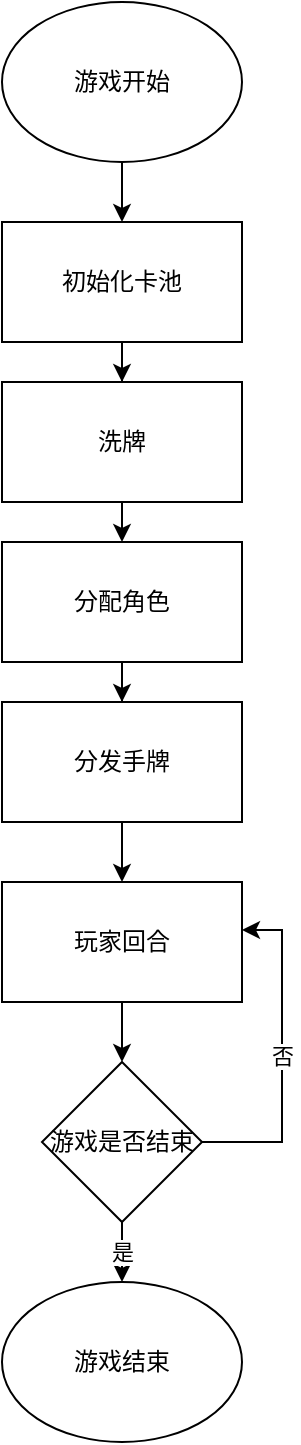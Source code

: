 <mxfile version="20.7.3" type="github" pages="2">
  <diagram id="C5RBs43oDa-KdzZeNtuy" name="游戏主流程">
    <mxGraphModel dx="1465" dy="836" grid="1" gridSize="10" guides="1" tooltips="1" connect="1" arrows="1" fold="1" page="1" pageScale="1" pageWidth="827" pageHeight="1169" math="0" shadow="0">
      <root>
        <mxCell id="WIyWlLk6GJQsqaUBKTNV-0" />
        <mxCell id="WIyWlLk6GJQsqaUBKTNV-1" parent="WIyWlLk6GJQsqaUBKTNV-0" />
        <mxCell id="pP1erUTDtoCJ0BBh0rQx-1" value="" style="edgeStyle=orthogonalEdgeStyle;rounded=0;orthogonalLoop=1;jettySize=auto;html=1;" edge="1" parent="WIyWlLk6GJQsqaUBKTNV-1" source="_uNkih6J6qpBRCYkUTNe-0" target="pP1erUTDtoCJ0BBh0rQx-0">
          <mxGeometry relative="1" as="geometry" />
        </mxCell>
        <mxCell id="_uNkih6J6qpBRCYkUTNe-0" value="游戏开始" style="ellipse;whiteSpace=wrap;html=1;" parent="WIyWlLk6GJQsqaUBKTNV-1" vertex="1">
          <mxGeometry x="220" y="20" width="120" height="80" as="geometry" />
        </mxCell>
        <mxCell id="_uNkih6J6qpBRCYkUTNe-1" value="游戏结束" style="ellipse;whiteSpace=wrap;html=1;" parent="WIyWlLk6GJQsqaUBKTNV-1" vertex="1">
          <mxGeometry x="220" y="660" width="120" height="80" as="geometry" />
        </mxCell>
        <mxCell id="_uNkih6J6qpBRCYkUTNe-5" value="" style="edgeStyle=orthogonalEdgeStyle;rounded=0;orthogonalLoop=1;jettySize=auto;html=1;" parent="WIyWlLk6GJQsqaUBKTNV-1" source="_uNkih6J6qpBRCYkUTNe-2" target="_uNkih6J6qpBRCYkUTNe-4" edge="1">
          <mxGeometry relative="1" as="geometry" />
        </mxCell>
        <mxCell id="_uNkih6J6qpBRCYkUTNe-2" value="分配角色" style="whiteSpace=wrap;html=1;" parent="WIyWlLk6GJQsqaUBKTNV-1" vertex="1">
          <mxGeometry x="220" y="290" width="120" height="60" as="geometry" />
        </mxCell>
        <mxCell id="_uNkih6J6qpBRCYkUTNe-15" value="" style="edgeStyle=orthogonalEdgeStyle;rounded=0;orthogonalLoop=1;jettySize=auto;html=1;" parent="WIyWlLk6GJQsqaUBKTNV-1" source="_uNkih6J6qpBRCYkUTNe-4" target="_uNkih6J6qpBRCYkUTNe-11" edge="1">
          <mxGeometry relative="1" as="geometry" />
        </mxCell>
        <mxCell id="_uNkih6J6qpBRCYkUTNe-4" value="分发手牌" style="whiteSpace=wrap;html=1;" parent="WIyWlLk6GJQsqaUBKTNV-1" vertex="1">
          <mxGeometry x="220" y="370" width="120" height="60" as="geometry" />
        </mxCell>
        <mxCell id="_uNkih6J6qpBRCYkUTNe-16" value="" style="edgeStyle=orthogonalEdgeStyle;rounded=0;orthogonalLoop=1;jettySize=auto;html=1;" parent="WIyWlLk6GJQsqaUBKTNV-1" source="_uNkih6J6qpBRCYkUTNe-11" target="_uNkih6J6qpBRCYkUTNe-14" edge="1">
          <mxGeometry relative="1" as="geometry" />
        </mxCell>
        <mxCell id="_uNkih6J6qpBRCYkUTNe-11" value="玩家回合" style="whiteSpace=wrap;html=1;" parent="WIyWlLk6GJQsqaUBKTNV-1" vertex="1">
          <mxGeometry x="220" y="460" width="120" height="60" as="geometry" />
        </mxCell>
        <mxCell id="_uNkih6J6qpBRCYkUTNe-17" value="是" style="edgeStyle=orthogonalEdgeStyle;rounded=0;orthogonalLoop=1;jettySize=auto;html=1;" parent="WIyWlLk6GJQsqaUBKTNV-1" source="_uNkih6J6qpBRCYkUTNe-14" target="_uNkih6J6qpBRCYkUTNe-1" edge="1">
          <mxGeometry relative="1" as="geometry" />
        </mxCell>
        <mxCell id="_uNkih6J6qpBRCYkUTNe-18" value="否" style="edgeStyle=orthogonalEdgeStyle;rounded=0;orthogonalLoop=1;jettySize=auto;html=1;entryX=1;entryY=0.4;entryDx=0;entryDy=0;entryPerimeter=0;" parent="WIyWlLk6GJQsqaUBKTNV-1" source="_uNkih6J6qpBRCYkUTNe-14" target="_uNkih6J6qpBRCYkUTNe-11" edge="1">
          <mxGeometry relative="1" as="geometry">
            <Array as="points">
              <mxPoint x="360" y="590" />
              <mxPoint x="360" y="484" />
            </Array>
          </mxGeometry>
        </mxCell>
        <mxCell id="_uNkih6J6qpBRCYkUTNe-14" value="游戏是否结束" style="rhombus;whiteSpace=wrap;html=1;" parent="WIyWlLk6GJQsqaUBKTNV-1" vertex="1">
          <mxGeometry x="240" y="550" width="80" height="80" as="geometry" />
        </mxCell>
        <mxCell id="pP1erUTDtoCJ0BBh0rQx-4" value="" style="edgeStyle=orthogonalEdgeStyle;rounded=0;orthogonalLoop=1;jettySize=auto;html=1;" edge="1" parent="WIyWlLk6GJQsqaUBKTNV-1" source="pP1erUTDtoCJ0BBh0rQx-0" target="pP1erUTDtoCJ0BBh0rQx-3">
          <mxGeometry relative="1" as="geometry" />
        </mxCell>
        <mxCell id="pP1erUTDtoCJ0BBh0rQx-0" value="初始化卡池" style="rounded=0;whiteSpace=wrap;html=1;" vertex="1" parent="WIyWlLk6GJQsqaUBKTNV-1">
          <mxGeometry x="220" y="130" width="120" height="60" as="geometry" />
        </mxCell>
        <mxCell id="pP1erUTDtoCJ0BBh0rQx-7" style="edgeStyle=orthogonalEdgeStyle;rounded=0;orthogonalLoop=1;jettySize=auto;html=1;exitX=0.5;exitY=1;exitDx=0;exitDy=0;entryX=0.5;entryY=0;entryDx=0;entryDy=0;" edge="1" parent="WIyWlLk6GJQsqaUBKTNV-1" source="pP1erUTDtoCJ0BBh0rQx-3" target="_uNkih6J6qpBRCYkUTNe-2">
          <mxGeometry relative="1" as="geometry" />
        </mxCell>
        <mxCell id="pP1erUTDtoCJ0BBh0rQx-3" value="洗牌" style="rounded=0;whiteSpace=wrap;html=1;" vertex="1" parent="WIyWlLk6GJQsqaUBKTNV-1">
          <mxGeometry x="220" y="210" width="120" height="60" as="geometry" />
        </mxCell>
      </root>
    </mxGraphModel>
  </diagram>
  <diagram id="iTS5BKlcep-i6s88RPVp" name="回合状态切换">
    <mxGraphModel dx="1465" dy="836" grid="1" gridSize="10" guides="1" tooltips="1" connect="1" arrows="1" fold="1" page="1" pageScale="1" pageWidth="827" pageHeight="1169" math="0" shadow="0">
      <root>
        <mxCell id="0" />
        <mxCell id="1" parent="0" />
        <mxCell id="sKds9e4WLcV43oVWEoqj-6" value="" style="edgeStyle=orthogonalEdgeStyle;rounded=0;orthogonalLoop=1;jettySize=auto;html=1;entryX=0.5;entryY=0;entryDx=0;entryDy=0;" edge="1" parent="1" source="sKds9e4WLcV43oVWEoqj-1" target="sKds9e4WLcV43oVWEoqj-14">
          <mxGeometry relative="1" as="geometry">
            <mxPoint x="240" y="150" as="targetPoint" />
          </mxGeometry>
        </mxCell>
        <mxCell id="sKds9e4WLcV43oVWEoqj-1" value="" style="ellipse;fillColor=strokeColor;" vertex="1" parent="1">
          <mxGeometry x="225" y="110" width="30" height="30" as="geometry" />
        </mxCell>
        <mxCell id="sKds9e4WLcV43oVWEoqj-2" value="" style="ellipse;html=1;shape=endState;fillColor=strokeColor;" vertex="1" parent="1">
          <mxGeometry x="225" y="640" width="30" height="30" as="geometry" />
        </mxCell>
        <mxCell id="sKds9e4WLcV43oVWEoqj-8" value="" style="edgeStyle=orthogonalEdgeStyle;rounded=0;orthogonalLoop=1;jettySize=auto;html=1;" edge="1" parent="1" target="sKds9e4WLcV43oVWEoqj-7">
          <mxGeometry relative="1" as="geometry">
            <mxPoint x="240" y="280" as="sourcePoint" />
          </mxGeometry>
        </mxCell>
        <mxCell id="sKds9e4WLcV43oVWEoqj-10" value="" style="edgeStyle=orthogonalEdgeStyle;rounded=0;orthogonalLoop=1;jettySize=auto;html=1;" edge="1" parent="1" source="sKds9e4WLcV43oVWEoqj-7" target="sKds9e4WLcV43oVWEoqj-9">
          <mxGeometry relative="1" as="geometry" />
        </mxCell>
        <mxCell id="sKds9e4WLcV43oVWEoqj-19" style="edgeStyle=orthogonalEdgeStyle;rounded=0;orthogonalLoop=1;jettySize=auto;html=1;entryX=1;entryY=0.5;entryDx=0;entryDy=0;exitX=0.992;exitY=0.631;exitDx=0;exitDy=0;exitPerimeter=0;" edge="1" parent="1" source="sKds9e4WLcV43oVWEoqj-7" target="sKds9e4WLcV43oVWEoqj-12">
          <mxGeometry relative="1" as="geometry">
            <mxPoint x="320" y="360" as="sourcePoint" />
            <Array as="points">
              <mxPoint x="420" y="358" />
              <mxPoint x="420" y="510" />
            </Array>
          </mxGeometry>
        </mxCell>
        <mxCell id="sKds9e4WLcV43oVWEoqj-20" value="判定阶段失败，跳过出牌阶段" style="edgeLabel;html=1;align=center;verticalAlign=middle;resizable=0;points=[];" vertex="1" connectable="0" parent="sKds9e4WLcV43oVWEoqj-19">
          <mxGeometry x="-0.15" y="1" relative="1" as="geometry">
            <mxPoint x="-1" y="26" as="offset" />
          </mxGeometry>
        </mxCell>
        <mxCell id="sKds9e4WLcV43oVWEoqj-7" value="摸牌阶段" style="whiteSpace=wrap;html=1;verticalAlign=top;fillColor=rgb(255, 255, 255);rounded=1;arcSize=10;dashed=0;" vertex="1" parent="1">
          <mxGeometry x="180" y="320" width="120" height="60" as="geometry" />
        </mxCell>
        <mxCell id="sKds9e4WLcV43oVWEoqj-13" value="" style="edgeStyle=orthogonalEdgeStyle;rounded=0;orthogonalLoop=1;jettySize=auto;html=1;" edge="1" parent="1" source="sKds9e4WLcV43oVWEoqj-9" target="sKds9e4WLcV43oVWEoqj-12">
          <mxGeometry relative="1" as="geometry" />
        </mxCell>
        <mxCell id="sKds9e4WLcV43oVWEoqj-9" value="出牌阶段" style="whiteSpace=wrap;html=1;verticalAlign=top;fillColor=rgb(255, 255, 255);rounded=1;arcSize=10;dashed=0;" vertex="1" parent="1">
          <mxGeometry x="180" y="400" width="120" height="60" as="geometry" />
        </mxCell>
        <mxCell id="sKds9e4WLcV43oVWEoqj-11" value="判定阶段" style="whiteSpace=wrap;html=1;verticalAlign=top;fillColor=rgb(255, 255, 255);rounded=1;arcSize=10;dashed=0;" vertex="1" parent="1">
          <mxGeometry x="180" y="240" width="120" height="60" as="geometry" />
        </mxCell>
        <mxCell id="sKds9e4WLcV43oVWEoqj-17" style="edgeStyle=orthogonalEdgeStyle;rounded=0;orthogonalLoop=1;jettySize=auto;html=1;entryX=0.5;entryY=0;entryDx=0;entryDy=0;" edge="1" parent="1" source="sKds9e4WLcV43oVWEoqj-12" target="sKds9e4WLcV43oVWEoqj-16">
          <mxGeometry relative="1" as="geometry" />
        </mxCell>
        <mxCell id="sKds9e4WLcV43oVWEoqj-12" value="弃牌阶段" style="whiteSpace=wrap;html=1;verticalAlign=top;fillColor=rgb(255, 255, 255);rounded=1;arcSize=10;dashed=0;" vertex="1" parent="1">
          <mxGeometry x="180" y="480" width="120" height="60" as="geometry" />
        </mxCell>
        <mxCell id="sKds9e4WLcV43oVWEoqj-15" style="edgeStyle=orthogonalEdgeStyle;rounded=0;orthogonalLoop=1;jettySize=auto;html=1;exitX=0.5;exitY=1;exitDx=0;exitDy=0;entryX=0.5;entryY=0;entryDx=0;entryDy=0;" edge="1" parent="1" source="sKds9e4WLcV43oVWEoqj-14" target="sKds9e4WLcV43oVWEoqj-11">
          <mxGeometry relative="1" as="geometry" />
        </mxCell>
        <mxCell id="sKds9e4WLcV43oVWEoqj-14" value="回合开始" style="whiteSpace=wrap;html=1;verticalAlign=top;fillColor=rgb(255, 255, 255);rounded=1;arcSize=10;dashed=0;" vertex="1" parent="1">
          <mxGeometry x="180" y="160" width="120" height="60" as="geometry" />
        </mxCell>
        <mxCell id="sKds9e4WLcV43oVWEoqj-18" style="edgeStyle=orthogonalEdgeStyle;rounded=0;orthogonalLoop=1;jettySize=auto;html=1;entryX=0.5;entryY=0;entryDx=0;entryDy=0;" edge="1" parent="1" source="sKds9e4WLcV43oVWEoqj-16" target="sKds9e4WLcV43oVWEoqj-2">
          <mxGeometry relative="1" as="geometry" />
        </mxCell>
        <mxCell id="sKds9e4WLcV43oVWEoqj-16" value="回合结束" style="whiteSpace=wrap;html=1;verticalAlign=top;fillColor=rgb(255, 255, 255);rounded=1;arcSize=10;dashed=0;" vertex="1" parent="1">
          <mxGeometry x="180" y="560" width="120" height="60" as="geometry" />
        </mxCell>
      </root>
    </mxGraphModel>
  </diagram>
</mxfile>
